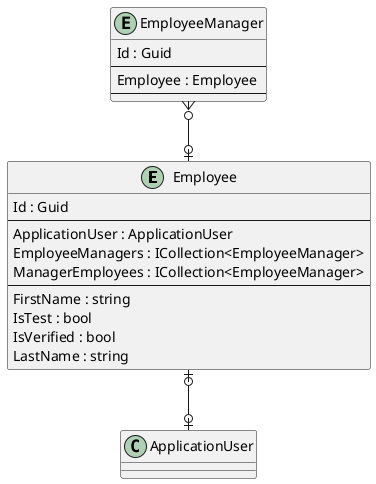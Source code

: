 @startuml

entity Employee {
    Id : Guid
    --
    ApplicationUser : ApplicationUser
    EmployeeManagers : ICollection<EmployeeManager>
    ManagerEmployees : ICollection<EmployeeManager>
    ' EmployeeKeyCodePlaceholder
    --
    FirstName : string
    IsTest : bool
    IsVerified : bool
    LastName : string
    ' EmployeePropertyCodePlaceholder
}

entity EmployeeManager {
    Id : Guid
    --
    Employee : Employee
    ' EmployeeManagerKeyCodePlaceholder
    --
    ' EmployeeManagerPropertyCodePlaceholder
}

' EntityCodePlaceholder

Employee |o--o| ApplicationUser
EmployeeManager }o--o| Employee
' RelationshipCodePlaceholder

@enduml
